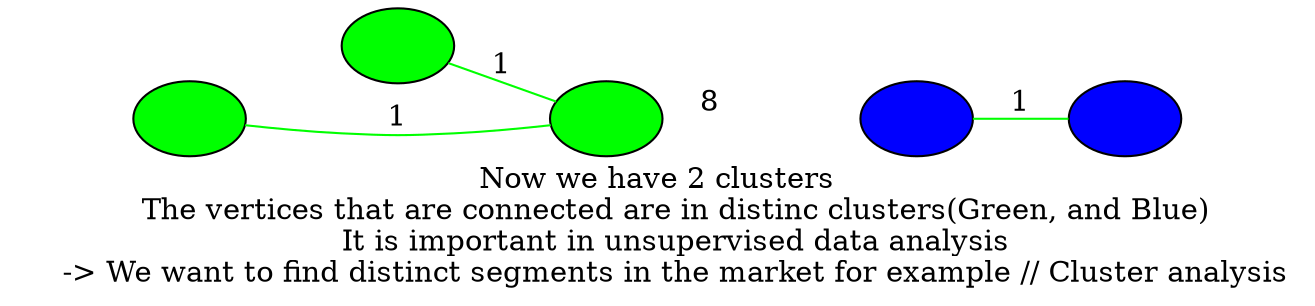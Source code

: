 graph G1 {
  /*ratio=1;*/
  /*ranksep=;*/
  rankdir = LR;



  subgraph {
      A -- B [label = 1 style = invis]
      A -- C [label = 1 color = green]
      B -- C [label = 1 color = green ]
      C -- D [label = "8           " color = invis ]
      D -- E [label = 1  color = green]




      /*C, D [xlabel = "(0)"]
      B [xlabel = "(1)"]
      A [xlabel = "(2)"]*/

      A,B,C,D,E [label = " "]

      A, B, C [fillcolor=green, style=filled];
      D, E [fillcolor=blue, style=filled];
      /*G [fillcolor=orange, style=filled];*/

    }

    node [shape=plaintext]
  	label = "Now we have 2 clusters
    The vertices that are connected are in distinc clusters(Green, and Blue)
    It is important in unsupervised data analysis
    -> We want to find distinct segments in the market for example // Cluster analysis"
}
